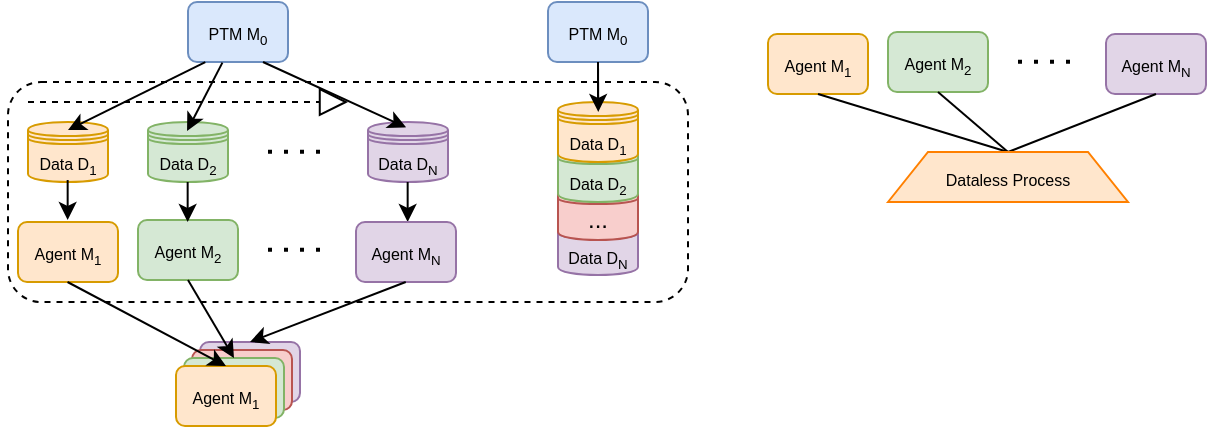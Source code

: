 <mxfile version="24.7.17">
  <diagram name="第 1 页" id="HCUVQpsvBnsszOfaJM8N">
    <mxGraphModel dx="784" dy="466" grid="1" gridSize="10" guides="1" tooltips="1" connect="1" arrows="1" fold="1" page="1" pageScale="1" pageWidth="827" pageHeight="1169" math="0" shadow="0">
      <root>
        <mxCell id="0" />
        <mxCell id="1" parent="0" />
        <mxCell id="VpYt9LzkhfkG9tVjbVdd-90" value="" style="rounded=1;whiteSpace=wrap;html=1;fillColor=#e1d5e7;strokeColor=#9673a6;" vertex="1" parent="1">
          <mxGeometry x="286" y="630" width="50" height="30" as="geometry" />
        </mxCell>
        <mxCell id="VpYt9LzkhfkG9tVjbVdd-91" value="" style="rounded=1;whiteSpace=wrap;html=1;fillColor=#f8cecc;strokeColor=#b85450;" vertex="1" parent="1">
          <mxGeometry x="282" y="634" width="50" height="30" as="geometry" />
        </mxCell>
        <mxCell id="VpYt9LzkhfkG9tVjbVdd-33" value="" style="rounded=1;whiteSpace=wrap;html=1;strokeColor=default;dashed=1;" vertex="1" parent="1">
          <mxGeometry x="190" y="500" width="340" height="110" as="geometry" />
        </mxCell>
        <mxCell id="VpYt9LzkhfkG9tVjbVdd-50" value="&lt;font style=&quot;font-size: 8px;&quot;&gt;Data D&lt;sub&gt;N&lt;/sub&gt;&lt;/font&gt;" style="shape=datastore;whiteSpace=wrap;html=1;align=center;fillColor=#e1d5e7;strokeColor=#9673a6;" vertex="1" parent="1">
          <mxGeometry x="465" y="567.5" width="40" height="29" as="geometry" />
        </mxCell>
        <mxCell id="VpYt9LzkhfkG9tVjbVdd-1" value="&lt;font style=&quot;font-size: 8px;&quot;&gt;PTM M&lt;sub&gt;0&lt;/sub&gt;&lt;/font&gt;" style="rounded=1;whiteSpace=wrap;html=1;fillColor=#dae8fc;strokeColor=#6c8ebf;" vertex="1" parent="1">
          <mxGeometry x="280" y="460" width="50" height="30" as="geometry" />
        </mxCell>
        <mxCell id="VpYt9LzkhfkG9tVjbVdd-3" value="&lt;font style=&quot;font-size: 8px;&quot;&gt;Data D&lt;sub&gt;1&lt;/sub&gt;&lt;/font&gt;" style="shape=datastore;whiteSpace=wrap;html=1;align=center;fillColor=#ffe6cc;strokeColor=#d79b00;" vertex="1" parent="1">
          <mxGeometry x="200" y="520" width="40" height="30" as="geometry" />
        </mxCell>
        <mxCell id="VpYt9LzkhfkG9tVjbVdd-7" value="" style="endArrow=none;dashed=1;html=1;dashPattern=1 3;strokeWidth=2;rounded=0;" edge="1" parent="1">
          <mxGeometry width="50" height="50" relative="1" as="geometry">
            <mxPoint x="320" y="534.83" as="sourcePoint" />
            <mxPoint x="350" y="534.83" as="targetPoint" />
          </mxGeometry>
        </mxCell>
        <mxCell id="VpYt9LzkhfkG9tVjbVdd-9" value="" style="endArrow=classic;html=1;rounded=0;exitX=0.173;exitY=1.003;exitDx=0;exitDy=0;exitPerimeter=0;" edge="1" parent="1" source="VpYt9LzkhfkG9tVjbVdd-1">
          <mxGeometry width="50" height="50" relative="1" as="geometry">
            <mxPoint x="260" y="490" as="sourcePoint" />
            <mxPoint x="220" y="524" as="targetPoint" />
          </mxGeometry>
        </mxCell>
        <mxCell id="VpYt9LzkhfkG9tVjbVdd-11" value="&lt;font style=&quot;font-size: 8px;&quot;&gt;Data D&lt;sub&gt;2&lt;/sub&gt;&lt;/font&gt;" style="shape=datastore;whiteSpace=wrap;html=1;align=center;fillColor=#d5e8d4;strokeColor=#82b366;" vertex="1" parent="1">
          <mxGeometry x="260" y="520" width="40" height="30" as="geometry" />
        </mxCell>
        <mxCell id="VpYt9LzkhfkG9tVjbVdd-12" value="&lt;font style=&quot;font-size: 8px;&quot;&gt;Data D&lt;sub&gt;N&lt;/sub&gt;&lt;/font&gt;" style="shape=datastore;whiteSpace=wrap;html=1;align=center;fillColor=#e1d5e7;strokeColor=#9673a6;" vertex="1" parent="1">
          <mxGeometry x="370" y="520" width="40" height="30" as="geometry" />
        </mxCell>
        <mxCell id="VpYt9LzkhfkG9tVjbVdd-14" value="" style="endArrow=classic;html=1;rounded=0;exitX=0.75;exitY=1;exitDx=0;exitDy=0;entryX=0.476;entryY=0.089;entryDx=0;entryDy=0;entryPerimeter=0;" edge="1" parent="1" source="VpYt9LzkhfkG9tVjbVdd-1" target="VpYt9LzkhfkG9tVjbVdd-12">
          <mxGeometry width="50" height="50" relative="1" as="geometry">
            <mxPoint x="320" y="490" as="sourcePoint" />
            <mxPoint x="390" y="520" as="targetPoint" />
          </mxGeometry>
        </mxCell>
        <mxCell id="VpYt9LzkhfkG9tVjbVdd-19" value="&lt;font style=&quot;font-size: 8px;&quot;&gt;Agent M&lt;sub&gt;1&lt;/sub&gt;&lt;/font&gt;" style="rounded=1;whiteSpace=wrap;html=1;fillColor=#ffe6cc;strokeColor=#d79b00;gradientColor=none;" vertex="1" parent="1">
          <mxGeometry x="195" y="570" width="50" height="30" as="geometry" />
        </mxCell>
        <mxCell id="VpYt9LzkhfkG9tVjbVdd-20" value="&lt;font style=&quot;font-size: 8px;&quot;&gt;Agent M&lt;sub&gt;2&lt;/sub&gt;&lt;/font&gt;" style="rounded=1;whiteSpace=wrap;html=1;fillColor=#d5e8d4;strokeColor=#82b366;" vertex="1" parent="1">
          <mxGeometry x="255" y="569" width="50" height="30" as="geometry" />
        </mxCell>
        <mxCell id="VpYt9LzkhfkG9tVjbVdd-22" value="" style="endArrow=classic;html=1;rounded=0;" edge="1" parent="1">
          <mxGeometry width="50" height="50" relative="1" as="geometry">
            <mxPoint x="219.83" y="549" as="sourcePoint" />
            <mxPoint x="219.83" y="569" as="targetPoint" />
          </mxGeometry>
        </mxCell>
        <mxCell id="VpYt9LzkhfkG9tVjbVdd-23" value="" style="endArrow=classic;html=1;rounded=0;" edge="1" parent="1">
          <mxGeometry width="50" height="50" relative="1" as="geometry">
            <mxPoint x="279.83" y="550" as="sourcePoint" />
            <mxPoint x="279.83" y="570" as="targetPoint" />
          </mxGeometry>
        </mxCell>
        <mxCell id="VpYt9LzkhfkG9tVjbVdd-24" value="" style="endArrow=classic;html=1;rounded=0;" edge="1" parent="1">
          <mxGeometry width="50" height="50" relative="1" as="geometry">
            <mxPoint x="389.83" y="550" as="sourcePoint" />
            <mxPoint x="389.83" y="570" as="targetPoint" />
          </mxGeometry>
        </mxCell>
        <mxCell id="VpYt9LzkhfkG9tVjbVdd-25" value="" style="endArrow=none;dashed=1;html=1;dashPattern=1 3;strokeWidth=2;rounded=0;" edge="1" parent="1">
          <mxGeometry width="50" height="50" relative="1" as="geometry">
            <mxPoint x="320" y="583.83" as="sourcePoint" />
            <mxPoint x="350" y="583.83" as="targetPoint" />
          </mxGeometry>
        </mxCell>
        <mxCell id="VpYt9LzkhfkG9tVjbVdd-26" value="&lt;font style=&quot;font-size: 8px;&quot;&gt;Agent M&lt;sub&gt;N&lt;/sub&gt;&lt;/font&gt;" style="rounded=1;whiteSpace=wrap;html=1;fillColor=#e1d5e7;strokeColor=#9673a6;" vertex="1" parent="1">
          <mxGeometry x="364" y="570" width="50" height="30" as="geometry" />
        </mxCell>
        <mxCell id="VpYt9LzkhfkG9tVjbVdd-10" value="" style="endArrow=classic;html=1;rounded=0;exitX=0.344;exitY=1.011;exitDx=0;exitDy=0;exitPerimeter=0;entryX=0.488;entryY=0.15;entryDx=0;entryDy=0;entryPerimeter=0;" edge="1" parent="1" source="VpYt9LzkhfkG9tVjbVdd-1" target="VpYt9LzkhfkG9tVjbVdd-11">
          <mxGeometry width="50" height="50" relative="1" as="geometry">
            <mxPoint x="310" y="490" as="sourcePoint" />
            <mxPoint x="280" y="520" as="targetPoint" />
          </mxGeometry>
        </mxCell>
        <mxCell id="VpYt9LzkhfkG9tVjbVdd-55" value="" style="edgeStyle=orthogonalEdgeStyle;rounded=0;orthogonalLoop=1;jettySize=auto;html=1;" edge="1" parent="1" source="VpYt9LzkhfkG9tVjbVdd-43" target="VpYt9LzkhfkG9tVjbVdd-49">
          <mxGeometry relative="1" as="geometry" />
        </mxCell>
        <mxCell id="VpYt9LzkhfkG9tVjbVdd-43" value="&lt;font style=&quot;font-size: 8px;&quot;&gt;PTM M&lt;sub&gt;0&lt;/sub&gt;&lt;/font&gt;" style="rounded=1;whiteSpace=wrap;html=1;fillColor=#dae8fc;strokeColor=#6c8ebf;" vertex="1" parent="1">
          <mxGeometry x="460" y="460" width="50" height="30" as="geometry" />
        </mxCell>
        <mxCell id="VpYt9LzkhfkG9tVjbVdd-51" value="..." style="shape=datastore;whiteSpace=wrap;html=1;align=center;fillColor=#f8cecc;strokeColor=#b85450;" vertex="1" parent="1">
          <mxGeometry x="465" y="550" width="40" height="29" as="geometry" />
        </mxCell>
        <mxCell id="VpYt9LzkhfkG9tVjbVdd-49" value="&lt;font style=&quot;font-size: 8px;&quot;&gt;Data D&lt;sub&gt;2&lt;/sub&gt;&lt;/font&gt;" style="shape=datastore;whiteSpace=wrap;html=1;align=center;fillColor=#d5e8d4;strokeColor=#82b366;" vertex="1" parent="1">
          <mxGeometry x="465" y="530" width="40" height="30" as="geometry" />
        </mxCell>
        <mxCell id="VpYt9LzkhfkG9tVjbVdd-48" value="&lt;font style=&quot;font-size: 8px;&quot;&gt;Data D&lt;sub&gt;1&lt;/sub&gt;&lt;/font&gt;" style="shape=datastore;whiteSpace=wrap;html=1;align=center;fillColor=#ffe6cc;strokeColor=#d79b00;" vertex="1" parent="1">
          <mxGeometry x="465" y="510" width="40" height="30" as="geometry" />
        </mxCell>
        <mxCell id="VpYt9LzkhfkG9tVjbVdd-52" value="" style="endArrow=classic;html=1;rounded=0;exitX=0.5;exitY=1;exitDx=0;exitDy=0;entryX=0.503;entryY=0.165;entryDx=0;entryDy=0;entryPerimeter=0;" edge="1" parent="1" source="VpYt9LzkhfkG9tVjbVdd-43" target="VpYt9LzkhfkG9tVjbVdd-48">
          <mxGeometry width="50" height="50" relative="1" as="geometry">
            <mxPoint x="489" y="530" as="sourcePoint" />
            <mxPoint x="485" y="510" as="targetPoint" />
          </mxGeometry>
        </mxCell>
        <mxCell id="VpYt9LzkhfkG9tVjbVdd-69" value="&lt;font style=&quot;font-size: 8px;&quot;&gt;Agent M&lt;sub&gt;1&lt;/sub&gt;&lt;/font&gt;" style="rounded=1;whiteSpace=wrap;html=1;fillColor=#ffe6cc;strokeColor=#d79b00;gradientColor=none;" vertex="1" parent="1">
          <mxGeometry x="570" y="476" width="50" height="30" as="geometry" />
        </mxCell>
        <mxCell id="VpYt9LzkhfkG9tVjbVdd-70" value="&lt;font style=&quot;font-size: 8px;&quot;&gt;Agent M&lt;sub&gt;2&lt;/sub&gt;&lt;/font&gt;" style="rounded=1;whiteSpace=wrap;html=1;fillColor=#d5e8d4;strokeColor=#82b366;" vertex="1" parent="1">
          <mxGeometry x="630" y="475" width="50" height="30" as="geometry" />
        </mxCell>
        <mxCell id="VpYt9LzkhfkG9tVjbVdd-71" value="" style="endArrow=none;dashed=1;html=1;dashPattern=1 3;strokeWidth=2;rounded=0;" edge="1" parent="1">
          <mxGeometry width="50" height="50" relative="1" as="geometry">
            <mxPoint x="695" y="489.83" as="sourcePoint" />
            <mxPoint x="725" y="489.83" as="targetPoint" />
          </mxGeometry>
        </mxCell>
        <mxCell id="VpYt9LzkhfkG9tVjbVdd-72" value="&lt;font style=&quot;font-size: 8px;&quot;&gt;Agent M&lt;sub&gt;N&lt;/sub&gt;&lt;/font&gt;" style="rounded=1;whiteSpace=wrap;html=1;fillColor=#e1d5e7;strokeColor=#9673a6;" vertex="1" parent="1">
          <mxGeometry x="739" y="476" width="50" height="30" as="geometry" />
        </mxCell>
        <mxCell id="VpYt9LzkhfkG9tVjbVdd-77" value="" style="endArrow=none;html=1;rounded=0;entryX=0.5;entryY=1;entryDx=0;entryDy=0;" edge="1" parent="1" target="VpYt9LzkhfkG9tVjbVdd-69">
          <mxGeometry width="50" height="50" relative="1" as="geometry">
            <mxPoint x="690" y="535" as="sourcePoint" />
            <mxPoint x="600" y="506" as="targetPoint" />
          </mxGeometry>
        </mxCell>
        <mxCell id="VpYt9LzkhfkG9tVjbVdd-78" value="" style="endArrow=none;html=1;rounded=0;entryX=0.5;entryY=1;entryDx=0;entryDy=0;" edge="1" parent="1" target="VpYt9LzkhfkG9tVjbVdd-70">
          <mxGeometry width="50" height="50" relative="1" as="geometry">
            <mxPoint x="690" y="535" as="sourcePoint" />
            <mxPoint x="660" y="506" as="targetPoint" />
          </mxGeometry>
        </mxCell>
        <mxCell id="VpYt9LzkhfkG9tVjbVdd-79" value="" style="endArrow=none;html=1;rounded=0;entryX=0.5;entryY=1;entryDx=0;entryDy=0;" edge="1" parent="1" target="VpYt9LzkhfkG9tVjbVdd-72">
          <mxGeometry width="50" height="50" relative="1" as="geometry">
            <mxPoint x="690" y="535" as="sourcePoint" />
            <mxPoint x="754" y="525" as="targetPoint" />
          </mxGeometry>
        </mxCell>
        <mxCell id="VpYt9LzkhfkG9tVjbVdd-82" value="&lt;span style=&quot;font-size: 8px;&quot;&gt;Dataless Process&lt;/span&gt;" style="shape=trapezoid;perimeter=trapezoidPerimeter;whiteSpace=wrap;html=1;fixedSize=1;fillColor=#ffe6cc;strokeColor=#FF8000;" vertex="1" parent="1">
          <mxGeometry x="630" y="535" width="120" height="25" as="geometry" />
        </mxCell>
        <mxCell id="VpYt9LzkhfkG9tVjbVdd-89" value="" style="rounded=1;whiteSpace=wrap;html=1;fillColor=#d5e8d4;strokeColor=#82b366;" vertex="1" parent="1">
          <mxGeometry x="278" y="638" width="50" height="30" as="geometry" />
        </mxCell>
        <mxCell id="VpYt9LzkhfkG9tVjbVdd-86" value="&lt;font style=&quot;font-size: 8px;&quot;&gt;Agent M&lt;sub&gt;1&lt;/sub&gt;&lt;/font&gt;" style="rounded=1;whiteSpace=wrap;html=1;fillColor=#ffe6cc;strokeColor=#d79b00;gradientColor=none;" vertex="1" parent="1">
          <mxGeometry x="274" y="642" width="50" height="30" as="geometry" />
        </mxCell>
        <mxCell id="VpYt9LzkhfkG9tVjbVdd-93" value="" style="endArrow=block;dashed=1;endFill=0;endSize=12;html=1;rounded=0;" edge="1" parent="1">
          <mxGeometry width="160" relative="1" as="geometry">
            <mxPoint x="200" y="510" as="sourcePoint" />
            <mxPoint x="360" y="510" as="targetPoint" />
          </mxGeometry>
        </mxCell>
        <mxCell id="VpYt9LzkhfkG9tVjbVdd-98" value="" style="endArrow=classic;html=1;rounded=0;entryX=0.5;entryY=0;entryDx=0;entryDy=0;" edge="1" parent="1" target="VpYt9LzkhfkG9tVjbVdd-86">
          <mxGeometry width="50" height="50" relative="1" as="geometry">
            <mxPoint x="219.76" y="600" as="sourcePoint" />
            <mxPoint x="280" y="630" as="targetPoint" />
          </mxGeometry>
        </mxCell>
        <mxCell id="VpYt9LzkhfkG9tVjbVdd-99" value="" style="endArrow=classic;html=1;rounded=0;entryX=0.5;entryY=0;entryDx=0;entryDy=0;" edge="1" parent="1" target="VpYt9LzkhfkG9tVjbVdd-89">
          <mxGeometry width="50" height="50" relative="1" as="geometry">
            <mxPoint x="280" y="599" as="sourcePoint" />
            <mxPoint x="300" y="620" as="targetPoint" />
          </mxGeometry>
        </mxCell>
        <mxCell id="VpYt9LzkhfkG9tVjbVdd-101" value="" style="endArrow=classic;html=1;rounded=0;entryX=0.5;entryY=0;entryDx=0;entryDy=0;" edge="1" parent="1" target="VpYt9LzkhfkG9tVjbVdd-90">
          <mxGeometry width="50" height="50" relative="1" as="geometry">
            <mxPoint x="388.86" y="600" as="sourcePoint" />
            <mxPoint x="388.86" y="620" as="targetPoint" />
          </mxGeometry>
        </mxCell>
      </root>
    </mxGraphModel>
  </diagram>
</mxfile>
